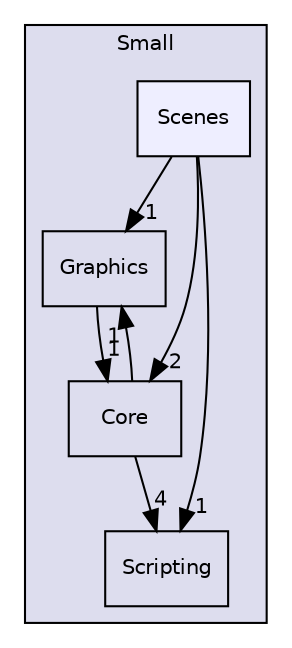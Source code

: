 digraph "C:/Users/folae/Documents/Code/Big-Projects/ScriptWizards/SmallGameLibrary/include/Small/Scenes" {
  compound=true
  node [ fontsize="10", fontname="Helvetica"];
  edge [ labelfontsize="10", labelfontname="Helvetica"];
  subgraph clusterdir_517f7d009caed18d50502f12c0d97ec3 {
    graph [ bgcolor="#ddddee", pencolor="black", label="Small" fontname="Helvetica", fontsize="10", URL="dir_517f7d009caed18d50502f12c0d97ec3.html"]
  dir_230ebb31a7b473b673878f5d3da6d001 [shape=box label="Graphics" URL="dir_230ebb31a7b473b673878f5d3da6d001.html"];
  dir_3c803fb2e31f05de510171dcaff9bfbd [shape=box label="Core" URL="dir_3c803fb2e31f05de510171dcaff9bfbd.html"];
  dir_8fb71a89305e8bb79c0790ded867372f [shape=box label="Scripting" URL="dir_8fb71a89305e8bb79c0790ded867372f.html"];
  dir_02a5b303ce584cd5b4aacdcd59538bcd [shape=box, label="Scenes", style="filled", fillcolor="#eeeeff", pencolor="black", URL="dir_02a5b303ce584cd5b4aacdcd59538bcd.html"];
  }
  dir_02a5b303ce584cd5b4aacdcd59538bcd->dir_230ebb31a7b473b673878f5d3da6d001 [headlabel="1", labeldistance=1.5 headhref="dir_000007_000006.html"];
  dir_02a5b303ce584cd5b4aacdcd59538bcd->dir_3c803fb2e31f05de510171dcaff9bfbd [headlabel="2", labeldistance=1.5 headhref="dir_000007_000003.html"];
  dir_02a5b303ce584cd5b4aacdcd59538bcd->dir_8fb71a89305e8bb79c0790ded867372f [headlabel="1", labeldistance=1.5 headhref="dir_000007_000008.html"];
  dir_230ebb31a7b473b673878f5d3da6d001->dir_3c803fb2e31f05de510171dcaff9bfbd [headlabel="1", labeldistance=1.5 headhref="dir_000006_000003.html"];
  dir_3c803fb2e31f05de510171dcaff9bfbd->dir_230ebb31a7b473b673878f5d3da6d001 [headlabel="1", labeldistance=1.5 headhref="dir_000003_000006.html"];
  dir_3c803fb2e31f05de510171dcaff9bfbd->dir_8fb71a89305e8bb79c0790ded867372f [headlabel="4", labeldistance=1.5 headhref="dir_000003_000008.html"];
}

